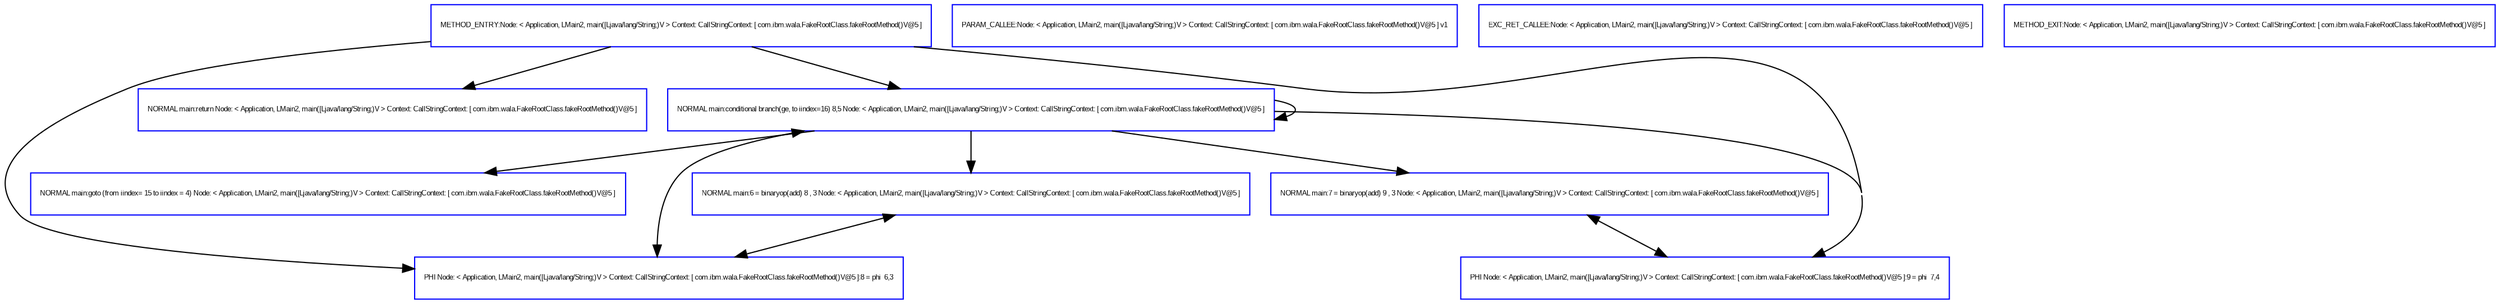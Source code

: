 digraph "DirectedGraph" {
graph [concentrate = true];center=true;fontsize=6;node [ color=blue,shape="box"fontsize=6,fontcolor=black,fontname=Arial];edge [ color=black,fontsize=6,fontcolor=black,fontname=Arial]; 
   "NORMAL main:conditional branch(ge, to iindex=16) 8,5 Node: < Application, LMain2, main([Ljava/lang/String;)V > Context: CallStringContext: [ com.ibm.wala.FakeRootClass.fakeRootMethod()V@5 ]" [ label="NORMAL main:conditional branch(ge, to iindex=16) 8,5 Node: < Application, LMain2, main([Ljava/lang/String;)V > Context: CallStringContext: [ com.ibm.wala.FakeRootClass.fakeRootMethod()V@5 ]"]
   "NORMAL main:6 = binaryop(add) 8 , 3 Node: < Application, LMain2, main([Ljava/lang/String;)V > Context: CallStringContext: [ com.ibm.wala.FakeRootClass.fakeRootMethod()V@5 ]" [ label="NORMAL main:6 = binaryop(add) 8 , 3 Node: < Application, LMain2, main([Ljava/lang/String;)V > Context: CallStringContext: [ com.ibm.wala.FakeRootClass.fakeRootMethod()V@5 ]"]
   "NORMAL main:7 = binaryop(add) 9 , 3 Node: < Application, LMain2, main([Ljava/lang/String;)V > Context: CallStringContext: [ com.ibm.wala.FakeRootClass.fakeRootMethod()V@5 ]" [ label="NORMAL main:7 = binaryop(add) 9 , 3 Node: < Application, LMain2, main([Ljava/lang/String;)V > Context: CallStringContext: [ com.ibm.wala.FakeRootClass.fakeRootMethod()V@5 ]"]
   "NORMAL main:goto (from iindex= 15 to iindex = 4) Node: < Application, LMain2, main([Ljava/lang/String;)V > Context: CallStringContext: [ com.ibm.wala.FakeRootClass.fakeRootMethod()V@5 ]" [ label="NORMAL main:goto (from iindex= 15 to iindex = 4) Node: < Application, LMain2, main([Ljava/lang/String;)V > Context: CallStringContext: [ com.ibm.wala.FakeRootClass.fakeRootMethod()V@5 ]"]
   "NORMAL main:return Node: < Application, LMain2, main([Ljava/lang/String;)V > Context: CallStringContext: [ com.ibm.wala.FakeRootClass.fakeRootMethod()V@5 ]" [ label="NORMAL main:return Node: < Application, LMain2, main([Ljava/lang/String;)V > Context: CallStringContext: [ com.ibm.wala.FakeRootClass.fakeRootMethod()V@5 ]"]
   "PHI Node: < Application, LMain2, main([Ljava/lang/String;)V > Context: CallStringContext: [ com.ibm.wala.FakeRootClass.fakeRootMethod()V@5 ]:8 = phi  6,3" [ label="PHI Node: < Application, LMain2, main([Ljava/lang/String;)V > Context: CallStringContext: [ com.ibm.wala.FakeRootClass.fakeRootMethod()V@5 ]:8 = phi  6,3"]
   "PHI Node: < Application, LMain2, main([Ljava/lang/String;)V > Context: CallStringContext: [ com.ibm.wala.FakeRootClass.fakeRootMethod()V@5 ]:9 = phi  7,4" [ label="PHI Node: < Application, LMain2, main([Ljava/lang/String;)V > Context: CallStringContext: [ com.ibm.wala.FakeRootClass.fakeRootMethod()V@5 ]:9 = phi  7,4"]
   "PARAM_CALLEE:Node: < Application, LMain2, main([Ljava/lang/String;)V > Context: CallStringContext: [ com.ibm.wala.FakeRootClass.fakeRootMethod()V@5 ] v1" [ label="PARAM_CALLEE:Node: < Application, LMain2, main([Ljava/lang/String;)V > Context: CallStringContext: [ com.ibm.wala.FakeRootClass.fakeRootMethod()V@5 ] v1"]
   "EXC_RET_CALLEE:Node: < Application, LMain2, main([Ljava/lang/String;)V > Context: CallStringContext: [ com.ibm.wala.FakeRootClass.fakeRootMethod()V@5 ]" [ label="EXC_RET_CALLEE:Node: < Application, LMain2, main([Ljava/lang/String;)V > Context: CallStringContext: [ com.ibm.wala.FakeRootClass.fakeRootMethod()V@5 ]"]
   "METHOD_ENTRY:Node: < Application, LMain2, main([Ljava/lang/String;)V > Context: CallStringContext: [ com.ibm.wala.FakeRootClass.fakeRootMethod()V@5 ]" [ label="METHOD_ENTRY:Node: < Application, LMain2, main([Ljava/lang/String;)V > Context: CallStringContext: [ com.ibm.wala.FakeRootClass.fakeRootMethod()V@5 ]"]
   "METHOD_EXIT:Node: < Application, LMain2, main([Ljava/lang/String;)V > Context: CallStringContext: [ com.ibm.wala.FakeRootClass.fakeRootMethod()V@5 ]" [ label="METHOD_EXIT:Node: < Application, LMain2, main([Ljava/lang/String;)V > Context: CallStringContext: [ com.ibm.wala.FakeRootClass.fakeRootMethod()V@5 ]"]
 "NORMAL main:conditional branch(ge, to iindex=16) 8,5 Node: < Application, LMain2, main([Ljava/lang/String;)V > Context: CallStringContext: [ com.ibm.wala.FakeRootClass.fakeRootMethod()V@5 ]" -> "NORMAL main:conditional branch(ge, to iindex=16) 8,5 Node: < Application, LMain2, main([Ljava/lang/String;)V > Context: CallStringContext: [ com.ibm.wala.FakeRootClass.fakeRootMethod()V@5 ]" 
 "NORMAL main:conditional branch(ge, to iindex=16) 8,5 Node: < Application, LMain2, main([Ljava/lang/String;)V > Context: CallStringContext: [ com.ibm.wala.FakeRootClass.fakeRootMethod()V@5 ]" -> "NORMAL main:6 = binaryop(add) 8 , 3 Node: < Application, LMain2, main([Ljava/lang/String;)V > Context: CallStringContext: [ com.ibm.wala.FakeRootClass.fakeRootMethod()V@5 ]" 
 "NORMAL main:conditional branch(ge, to iindex=16) 8,5 Node: < Application, LMain2, main([Ljava/lang/String;)V > Context: CallStringContext: [ com.ibm.wala.FakeRootClass.fakeRootMethod()V@5 ]" -> "NORMAL main:7 = binaryop(add) 9 , 3 Node: < Application, LMain2, main([Ljava/lang/String;)V > Context: CallStringContext: [ com.ibm.wala.FakeRootClass.fakeRootMethod()V@5 ]" 
 "NORMAL main:conditional branch(ge, to iindex=16) 8,5 Node: < Application, LMain2, main([Ljava/lang/String;)V > Context: CallStringContext: [ com.ibm.wala.FakeRootClass.fakeRootMethod()V@5 ]" -> "NORMAL main:goto (from iindex= 15 to iindex = 4) Node: < Application, LMain2, main([Ljava/lang/String;)V > Context: CallStringContext: [ com.ibm.wala.FakeRootClass.fakeRootMethod()V@5 ]" 
 "NORMAL main:conditional branch(ge, to iindex=16) 8,5 Node: < Application, LMain2, main([Ljava/lang/String;)V > Context: CallStringContext: [ com.ibm.wala.FakeRootClass.fakeRootMethod()V@5 ]" -> "PHI Node: < Application, LMain2, main([Ljava/lang/String;)V > Context: CallStringContext: [ com.ibm.wala.FakeRootClass.fakeRootMethod()V@5 ]:8 = phi  6,3" 
 "NORMAL main:conditional branch(ge, to iindex=16) 8,5 Node: < Application, LMain2, main([Ljava/lang/String;)V > Context: CallStringContext: [ com.ibm.wala.FakeRootClass.fakeRootMethod()V@5 ]" -> "PHI Node: < Application, LMain2, main([Ljava/lang/String;)V > Context: CallStringContext: [ com.ibm.wala.FakeRootClass.fakeRootMethod()V@5 ]:9 = phi  7,4" 
 "NORMAL main:6 = binaryop(add) 8 , 3 Node: < Application, LMain2, main([Ljava/lang/String;)V > Context: CallStringContext: [ com.ibm.wala.FakeRootClass.fakeRootMethod()V@5 ]" -> "PHI Node: < Application, LMain2, main([Ljava/lang/String;)V > Context: CallStringContext: [ com.ibm.wala.FakeRootClass.fakeRootMethod()V@5 ]:8 = phi  6,3" 
 "NORMAL main:7 = binaryop(add) 9 , 3 Node: < Application, LMain2, main([Ljava/lang/String;)V > Context: CallStringContext: [ com.ibm.wala.FakeRootClass.fakeRootMethod()V@5 ]" -> "PHI Node: < Application, LMain2, main([Ljava/lang/String;)V > Context: CallStringContext: [ com.ibm.wala.FakeRootClass.fakeRootMethod()V@5 ]:9 = phi  7,4" 
 "PHI Node: < Application, LMain2, main([Ljava/lang/String;)V > Context: CallStringContext: [ com.ibm.wala.FakeRootClass.fakeRootMethod()V@5 ]:8 = phi  6,3" -> "NORMAL main:conditional branch(ge, to iindex=16) 8,5 Node: < Application, LMain2, main([Ljava/lang/String;)V > Context: CallStringContext: [ com.ibm.wala.FakeRootClass.fakeRootMethod()V@5 ]" 
 "PHI Node: < Application, LMain2, main([Ljava/lang/String;)V > Context: CallStringContext: [ com.ibm.wala.FakeRootClass.fakeRootMethod()V@5 ]:8 = phi  6,3" -> "NORMAL main:6 = binaryop(add) 8 , 3 Node: < Application, LMain2, main([Ljava/lang/String;)V > Context: CallStringContext: [ com.ibm.wala.FakeRootClass.fakeRootMethod()V@5 ]" 
 "PHI Node: < Application, LMain2, main([Ljava/lang/String;)V > Context: CallStringContext: [ com.ibm.wala.FakeRootClass.fakeRootMethod()V@5 ]:9 = phi  7,4" -> "NORMAL main:7 = binaryop(add) 9 , 3 Node: < Application, LMain2, main([Ljava/lang/String;)V > Context: CallStringContext: [ com.ibm.wala.FakeRootClass.fakeRootMethod()V@5 ]" 
 "METHOD_ENTRY:Node: < Application, LMain2, main([Ljava/lang/String;)V > Context: CallStringContext: [ com.ibm.wala.FakeRootClass.fakeRootMethod()V@5 ]" -> "NORMAL main:conditional branch(ge, to iindex=16) 8,5 Node: < Application, LMain2, main([Ljava/lang/String;)V > Context: CallStringContext: [ com.ibm.wala.FakeRootClass.fakeRootMethod()V@5 ]" 
 "METHOD_ENTRY:Node: < Application, LMain2, main([Ljava/lang/String;)V > Context: CallStringContext: [ com.ibm.wala.FakeRootClass.fakeRootMethod()V@5 ]" -> "NORMAL main:return Node: < Application, LMain2, main([Ljava/lang/String;)V > Context: CallStringContext: [ com.ibm.wala.FakeRootClass.fakeRootMethod()V@5 ]" 
 "METHOD_ENTRY:Node: < Application, LMain2, main([Ljava/lang/String;)V > Context: CallStringContext: [ com.ibm.wala.FakeRootClass.fakeRootMethod()V@5 ]" -> "PHI Node: < Application, LMain2, main([Ljava/lang/String;)V > Context: CallStringContext: [ com.ibm.wala.FakeRootClass.fakeRootMethod()V@5 ]:8 = phi  6,3" 
 "METHOD_ENTRY:Node: < Application, LMain2, main([Ljava/lang/String;)V > Context: CallStringContext: [ com.ibm.wala.FakeRootClass.fakeRootMethod()V@5 ]" -> "PHI Node: < Application, LMain2, main([Ljava/lang/String;)V > Context: CallStringContext: [ com.ibm.wala.FakeRootClass.fakeRootMethod()V@5 ]:9 = phi  7,4" 

}